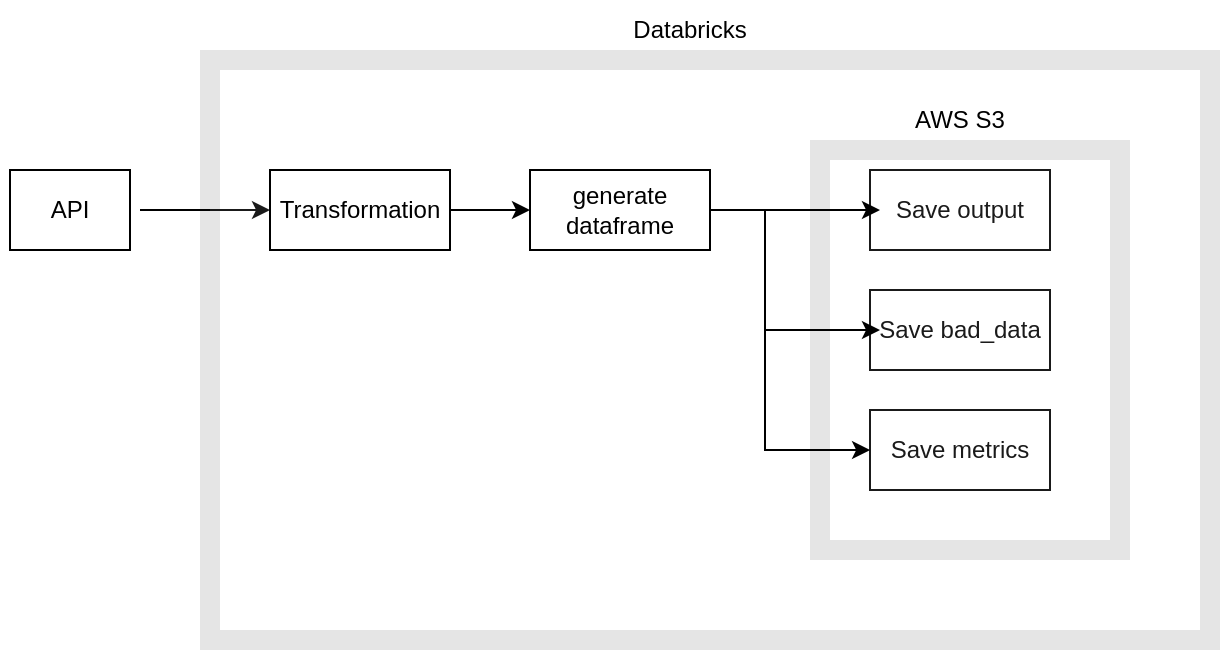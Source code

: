 <mxfile version="27.1.6">
  <diagram name="Página-1" id="qKVCriew82s4dId6iRlq">
    <mxGraphModel dx="806" dy="481" grid="1" gridSize="10" guides="1" tooltips="1" connect="1" arrows="1" fold="1" page="1" pageScale="1" pageWidth="827" pageHeight="1169" math="0" shadow="0">
      <root>
        <mxCell id="0" />
        <mxCell id="1" parent="0" />
        <mxCell id="QeiM_0HF2qlJzHZZgGKf-1" value="" style="rounded=0;whiteSpace=wrap;html=1;" vertex="1" parent="1">
          <mxGeometry x="90" y="120" width="60" height="40" as="geometry" />
        </mxCell>
        <mxCell id="QeiM_0HF2qlJzHZZgGKf-9" style="edgeStyle=orthogonalEdgeStyle;rounded=0;orthogonalLoop=1;jettySize=auto;html=1;" edge="1" parent="1" source="QeiM_0HF2qlJzHZZgGKf-2" target="QeiM_0HF2qlJzHZZgGKf-6">
          <mxGeometry relative="1" as="geometry" />
        </mxCell>
        <mxCell id="QeiM_0HF2qlJzHZZgGKf-2" value="API" style="text;html=1;align=center;verticalAlign=middle;whiteSpace=wrap;rounded=0;" vertex="1" parent="1">
          <mxGeometry x="85" y="122.5" width="70" height="35" as="geometry" />
        </mxCell>
        <mxCell id="QeiM_0HF2qlJzHZZgGKf-3" value="" style="rounded=0;whiteSpace=wrap;html=1;opacity=10;strokeWidth=10;" vertex="1" parent="1">
          <mxGeometry x="190" y="65" width="500" height="290" as="geometry" />
        </mxCell>
        <mxCell id="QeiM_0HF2qlJzHZZgGKf-5" value="Databricks" style="text;html=1;align=center;verticalAlign=middle;whiteSpace=wrap;rounded=0;" vertex="1" parent="1">
          <mxGeometry x="400" y="35" width="60" height="30" as="geometry" />
        </mxCell>
        <mxCell id="QeiM_0HF2qlJzHZZgGKf-10" style="edgeStyle=orthogonalEdgeStyle;rounded=0;orthogonalLoop=1;jettySize=auto;html=1;exitX=1;exitY=0.5;exitDx=0;exitDy=0;entryX=0;entryY=0.5;entryDx=0;entryDy=0;" edge="1" parent="1" source="QeiM_0HF2qlJzHZZgGKf-6" target="QeiM_0HF2qlJzHZZgGKf-7">
          <mxGeometry relative="1" as="geometry" />
        </mxCell>
        <mxCell id="QeiM_0HF2qlJzHZZgGKf-6" value="Transformation" style="rounded=0;whiteSpace=wrap;html=1;" vertex="1" parent="1">
          <mxGeometry x="220" y="120" width="90" height="40" as="geometry" />
        </mxCell>
        <mxCell id="QeiM_0HF2qlJzHZZgGKf-7" value="generate dataframe" style="rounded=0;whiteSpace=wrap;html=1;" vertex="1" parent="1">
          <mxGeometry x="350" y="120" width="90" height="40" as="geometry" />
        </mxCell>
        <mxCell id="QeiM_0HF2qlJzHZZgGKf-11" value="Save output" style="rounded=0;whiteSpace=wrap;html=1;" vertex="1" parent="1">
          <mxGeometry x="520" y="120" width="90" height="40" as="geometry" />
        </mxCell>
        <mxCell id="QeiM_0HF2qlJzHZZgGKf-12" value="Save bad_data" style="rounded=0;whiteSpace=wrap;html=1;" vertex="1" parent="1">
          <mxGeometry x="520" y="180" width="90" height="40" as="geometry" />
        </mxCell>
        <mxCell id="QeiM_0HF2qlJzHZZgGKf-13" value="Save metrics" style="rounded=0;whiteSpace=wrap;html=1;" vertex="1" parent="1">
          <mxGeometry x="520" y="240" width="90" height="40" as="geometry" />
        </mxCell>
        <mxCell id="QeiM_0HF2qlJzHZZgGKf-14" value="" style="rounded=0;whiteSpace=wrap;html=1;opacity=10;strokeWidth=10;" vertex="1" parent="1">
          <mxGeometry x="495" y="110" width="150" height="200" as="geometry" />
        </mxCell>
        <mxCell id="QeiM_0HF2qlJzHZZgGKf-15" value="AWS S3" style="text;html=1;align=center;verticalAlign=middle;whiteSpace=wrap;rounded=0;" vertex="1" parent="1">
          <mxGeometry x="535" y="80" width="60" height="30" as="geometry" />
        </mxCell>
        <mxCell id="QeiM_0HF2qlJzHZZgGKf-16" style="edgeStyle=orthogonalEdgeStyle;rounded=0;orthogonalLoop=1;jettySize=auto;html=1;entryX=0.2;entryY=0.15;entryDx=0;entryDy=0;entryPerimeter=0;" edge="1" parent="1" source="QeiM_0HF2qlJzHZZgGKf-7" target="QeiM_0HF2qlJzHZZgGKf-14">
          <mxGeometry relative="1" as="geometry" />
        </mxCell>
        <mxCell id="QeiM_0HF2qlJzHZZgGKf-17" style="edgeStyle=orthogonalEdgeStyle;rounded=0;orthogonalLoop=1;jettySize=auto;html=1;entryX=0.2;entryY=0.45;entryDx=0;entryDy=0;entryPerimeter=0;" edge="1" parent="1" source="QeiM_0HF2qlJzHZZgGKf-7" target="QeiM_0HF2qlJzHZZgGKf-14">
          <mxGeometry relative="1" as="geometry" />
        </mxCell>
        <mxCell id="QeiM_0HF2qlJzHZZgGKf-18" style="edgeStyle=orthogonalEdgeStyle;rounded=0;orthogonalLoop=1;jettySize=auto;html=1;entryX=0.167;entryY=0.75;entryDx=0;entryDy=0;entryPerimeter=0;" edge="1" parent="1" source="QeiM_0HF2qlJzHZZgGKf-7" target="QeiM_0HF2qlJzHZZgGKf-14">
          <mxGeometry relative="1" as="geometry" />
        </mxCell>
      </root>
    </mxGraphModel>
  </diagram>
</mxfile>
